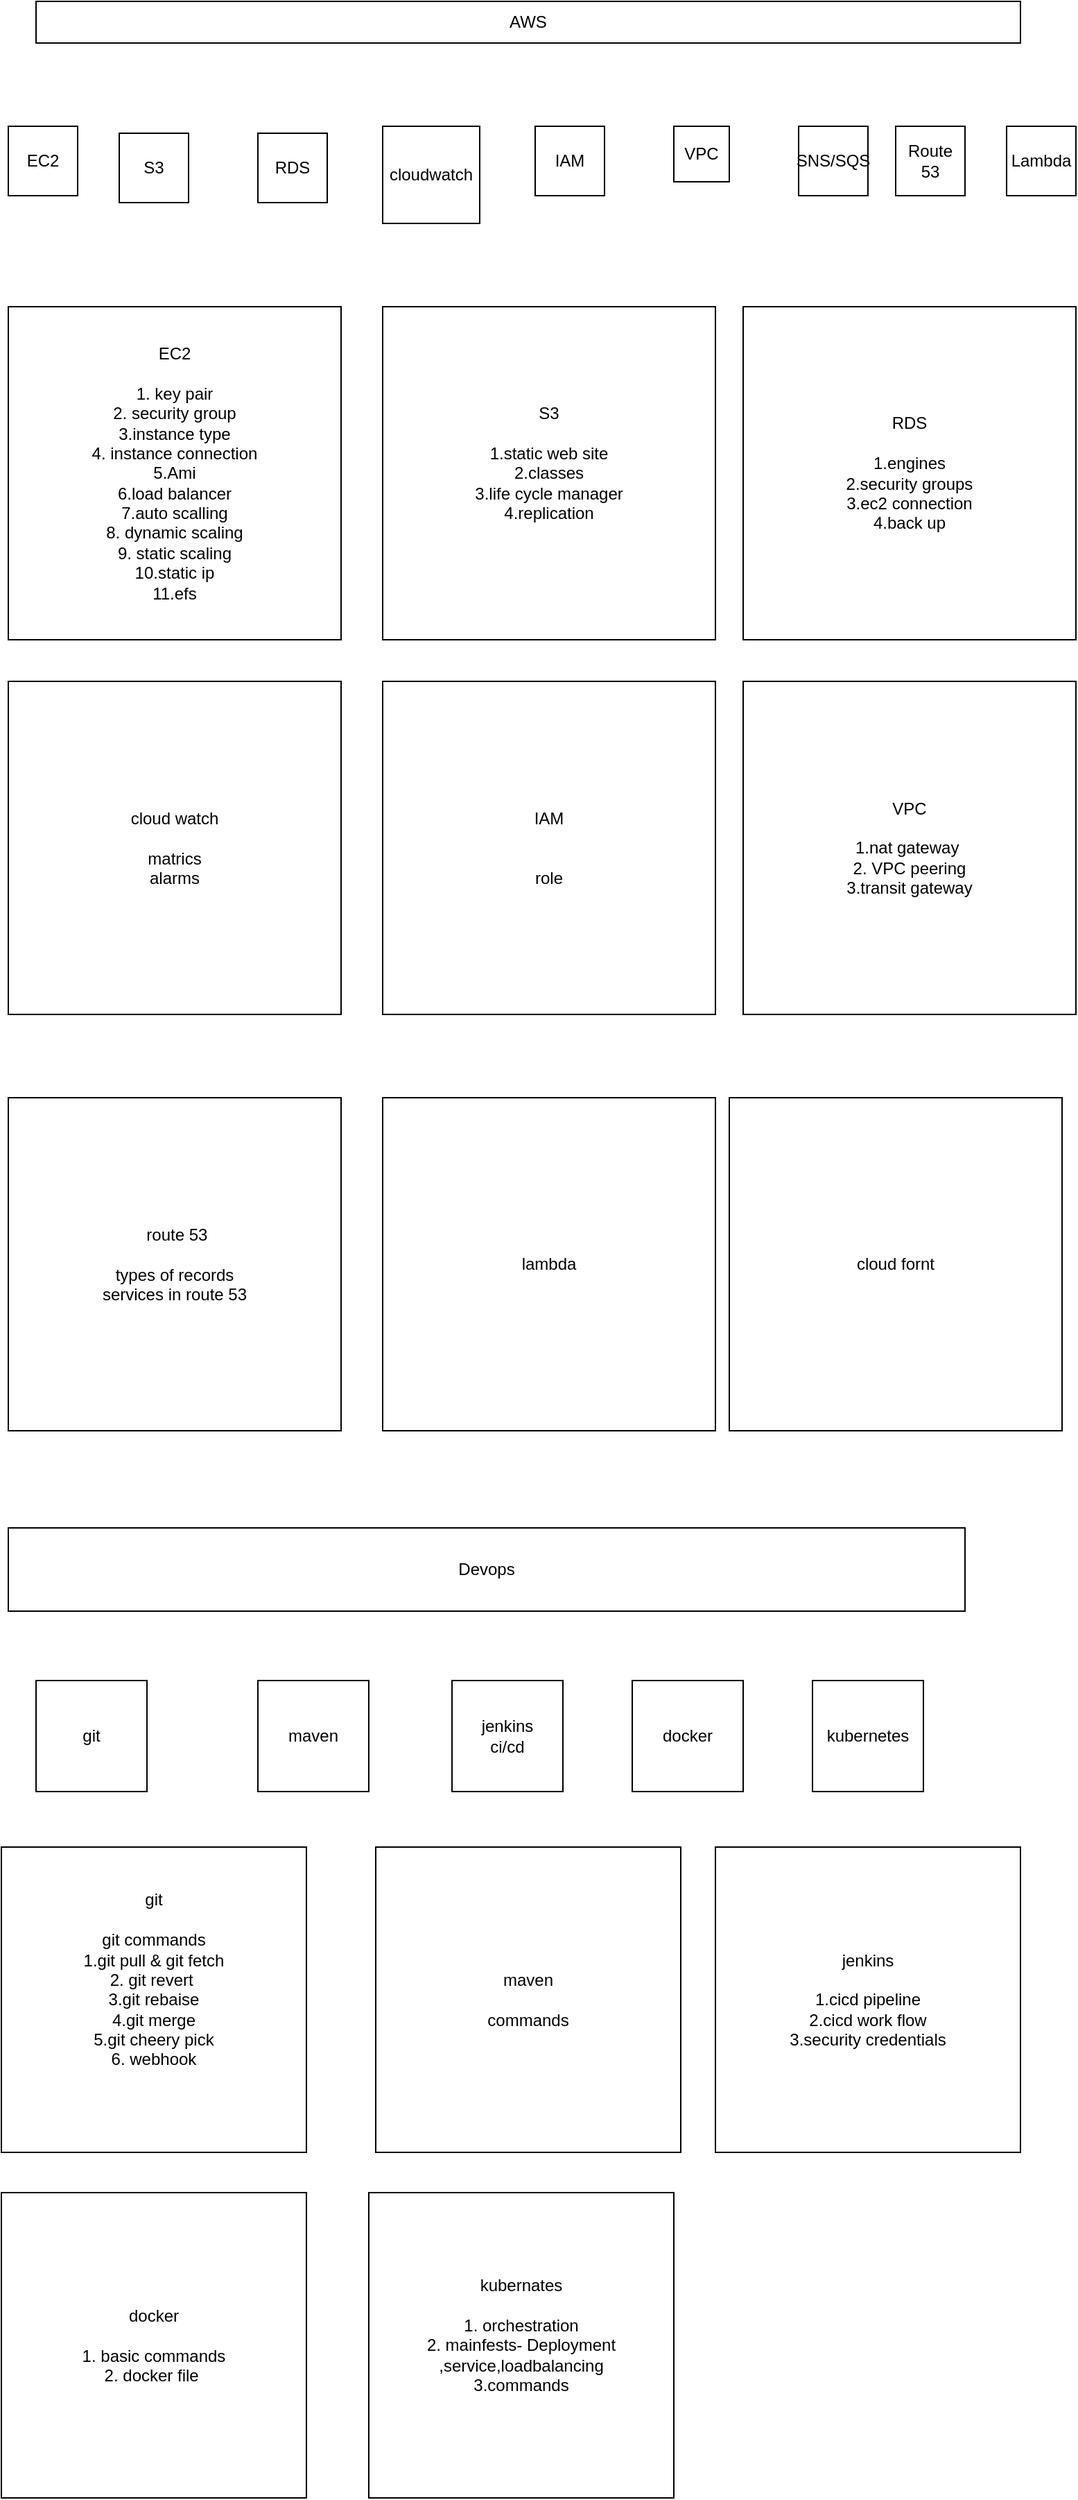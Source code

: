 <mxfile version="26.0.16">
  <diagram name="Page-1" id="kLMIA7rPd0PpB_Dwz23F">
    <mxGraphModel dx="880" dy="1629" grid="1" gridSize="10" guides="1" tooltips="1" connect="1" arrows="1" fold="1" page="1" pageScale="1" pageWidth="827" pageHeight="1169" math="0" shadow="0">
      <root>
        <mxCell id="0" />
        <mxCell id="1" parent="0" />
        <mxCell id="UE5WLC1yD8VHLzUW--mr-2" value="AWS" style="rounded=0;whiteSpace=wrap;html=1;" vertex="1" parent="1">
          <mxGeometry x="60" y="-410" width="710" height="30" as="geometry" />
        </mxCell>
        <mxCell id="UE5WLC1yD8VHLzUW--mr-3" value="EC2" style="whiteSpace=wrap;html=1;aspect=fixed;" vertex="1" parent="1">
          <mxGeometry x="40" y="-320" width="50" height="50" as="geometry" />
        </mxCell>
        <mxCell id="UE5WLC1yD8VHLzUW--mr-4" value="S3" style="whiteSpace=wrap;html=1;aspect=fixed;" vertex="1" parent="1">
          <mxGeometry x="120" y="-315" width="50" height="50" as="geometry" />
        </mxCell>
        <mxCell id="UE5WLC1yD8VHLzUW--mr-5" value="RDS" style="whiteSpace=wrap;html=1;aspect=fixed;" vertex="1" parent="1">
          <mxGeometry x="220" y="-315" width="50" height="50" as="geometry" />
        </mxCell>
        <mxCell id="UE5WLC1yD8VHLzUW--mr-6" value="cloudwatch" style="whiteSpace=wrap;html=1;aspect=fixed;" vertex="1" parent="1">
          <mxGeometry x="310" y="-320" width="70" height="70" as="geometry" />
        </mxCell>
        <mxCell id="UE5WLC1yD8VHLzUW--mr-7" value="IAM" style="whiteSpace=wrap;html=1;aspect=fixed;" vertex="1" parent="1">
          <mxGeometry x="420" y="-320" width="50" height="50" as="geometry" />
        </mxCell>
        <mxCell id="UE5WLC1yD8VHLzUW--mr-8" value="VPC" style="whiteSpace=wrap;html=1;aspect=fixed;" vertex="1" parent="1">
          <mxGeometry x="520" y="-320" width="40" height="40" as="geometry" />
        </mxCell>
        <mxCell id="UE5WLC1yD8VHLzUW--mr-10" value="Lambda" style="whiteSpace=wrap;html=1;aspect=fixed;" vertex="1" parent="1">
          <mxGeometry x="760" y="-320" width="50" height="50" as="geometry" />
        </mxCell>
        <mxCell id="UE5WLC1yD8VHLzUW--mr-11" value="SNS/SQS" style="whiteSpace=wrap;html=1;aspect=fixed;" vertex="1" parent="1">
          <mxGeometry x="610" y="-320" width="50" height="50" as="geometry" />
        </mxCell>
        <mxCell id="UE5WLC1yD8VHLzUW--mr-12" value="Route 53" style="whiteSpace=wrap;html=1;aspect=fixed;" vertex="1" parent="1">
          <mxGeometry x="680" y="-320" width="50" height="50" as="geometry" />
        </mxCell>
        <mxCell id="UE5WLC1yD8VHLzUW--mr-15" value="EC2&lt;div&gt;&lt;br&gt;&lt;/div&gt;&lt;div&gt;1. key pair&lt;/div&gt;&lt;div&gt;2. security group&lt;/div&gt;&lt;div&gt;3.instance type&lt;/div&gt;&lt;div&gt;4. instance connection&lt;/div&gt;&lt;div&gt;5.Ami&lt;/div&gt;&lt;div&gt;6.load balancer&lt;/div&gt;&lt;div&gt;7.auto scalling&lt;/div&gt;&lt;div&gt;8. dynamic scaling&lt;/div&gt;&lt;div&gt;9. static scaling&lt;/div&gt;&lt;div&gt;10.static ip&lt;/div&gt;&lt;div&gt;11.efs&lt;/div&gt;" style="whiteSpace=wrap;html=1;aspect=fixed;" vertex="1" parent="1">
          <mxGeometry x="40" y="-190" width="240" height="240" as="geometry" />
        </mxCell>
        <mxCell id="UE5WLC1yD8VHLzUW--mr-16" value="S3&lt;div&gt;&lt;br&gt;&lt;/div&gt;&lt;div&gt;1.static web site&lt;/div&gt;&lt;div&gt;2.classes&lt;/div&gt;&lt;div&gt;3.life cycle manager&lt;/div&gt;&lt;div&gt;4.replication&lt;/div&gt;&lt;div&gt;&lt;br&gt;&lt;/div&gt;" style="whiteSpace=wrap;html=1;aspect=fixed;" vertex="1" parent="1">
          <mxGeometry x="310" y="-190" width="240" height="240" as="geometry" />
        </mxCell>
        <mxCell id="UE5WLC1yD8VHLzUW--mr-17" value="&lt;div&gt;RDS&lt;/div&gt;&lt;div&gt;&amp;nbsp;&amp;nbsp;&lt;/div&gt;&lt;div&gt;1.engines&lt;/div&gt;&lt;div&gt;2.security groups&lt;/div&gt;&lt;div&gt;3.ec2 connection&lt;/div&gt;&lt;div&gt;4.back up&lt;/div&gt;" style="whiteSpace=wrap;html=1;aspect=fixed;" vertex="1" parent="1">
          <mxGeometry x="570" y="-190" width="240" height="240" as="geometry" />
        </mxCell>
        <mxCell id="UE5WLC1yD8VHLzUW--mr-18" value="cloud watch&lt;div&gt;&lt;br&gt;&lt;/div&gt;&lt;div&gt;matrics&lt;/div&gt;&lt;div&gt;alarms&lt;/div&gt;" style="whiteSpace=wrap;html=1;aspect=fixed;" vertex="1" parent="1">
          <mxGeometry x="40" y="80" width="240" height="240" as="geometry" />
        </mxCell>
        <mxCell id="UE5WLC1yD8VHLzUW--mr-21" value="IAM&lt;div&gt;&lt;br&gt;&lt;/div&gt;&lt;div&gt;&lt;br&gt;&lt;/div&gt;&lt;div&gt;role&lt;/div&gt;" style="whiteSpace=wrap;html=1;aspect=fixed;" vertex="1" parent="1">
          <mxGeometry x="310" y="80" width="240" height="240" as="geometry" />
        </mxCell>
        <mxCell id="UE5WLC1yD8VHLzUW--mr-22" value="VPC&lt;div&gt;&lt;br&gt;&lt;/div&gt;&lt;div&gt;1.nat gateway&amp;nbsp;&lt;/div&gt;&lt;div&gt;2. VPC peering&lt;/div&gt;&lt;div&gt;3.transit gateway&lt;/div&gt;" style="whiteSpace=wrap;html=1;aspect=fixed;" vertex="1" parent="1">
          <mxGeometry x="570" y="80" width="240" height="240" as="geometry" />
        </mxCell>
        <mxCell id="UE5WLC1yD8VHLzUW--mr-34" value="lambda" style="whiteSpace=wrap;html=1;aspect=fixed;" vertex="1" parent="1">
          <mxGeometry x="310" y="380" width="240" height="240" as="geometry" />
        </mxCell>
        <mxCell id="UE5WLC1yD8VHLzUW--mr-35" value="&lt;div&gt;&amp;nbsp;route 53&lt;/div&gt;&lt;div&gt;&lt;br&gt;&lt;/div&gt;&lt;div&gt;types of records&lt;/div&gt;&lt;div&gt;services in route 53&lt;/div&gt;" style="whiteSpace=wrap;html=1;aspect=fixed;" vertex="1" parent="1">
          <mxGeometry x="40" y="380" width="240" height="240" as="geometry" />
        </mxCell>
        <mxCell id="UE5WLC1yD8VHLzUW--mr-36" value="Devops" style="rounded=0;whiteSpace=wrap;html=1;" vertex="1" parent="1">
          <mxGeometry x="40" y="690" width="690" height="60" as="geometry" />
        </mxCell>
        <mxCell id="UE5WLC1yD8VHLzUW--mr-37" value="jenkins&lt;div&gt;ci/cd&lt;/div&gt;" style="whiteSpace=wrap;html=1;aspect=fixed;" vertex="1" parent="1">
          <mxGeometry x="360" y="800" width="80" height="80" as="geometry" />
        </mxCell>
        <mxCell id="UE5WLC1yD8VHLzUW--mr-38" value="docker" style="whiteSpace=wrap;html=1;aspect=fixed;" vertex="1" parent="1">
          <mxGeometry x="490" y="800" width="80" height="80" as="geometry" />
        </mxCell>
        <mxCell id="UE5WLC1yD8VHLzUW--mr-39" value="maven" style="whiteSpace=wrap;html=1;aspect=fixed;" vertex="1" parent="1">
          <mxGeometry x="220" y="800" width="80" height="80" as="geometry" />
        </mxCell>
        <mxCell id="UE5WLC1yD8VHLzUW--mr-40" value="git" style="whiteSpace=wrap;html=1;aspect=fixed;" vertex="1" parent="1">
          <mxGeometry x="60" y="800" width="80" height="80" as="geometry" />
        </mxCell>
        <mxCell id="UE5WLC1yD8VHLzUW--mr-41" value="kubernetes" style="whiteSpace=wrap;html=1;aspect=fixed;" vertex="1" parent="1">
          <mxGeometry x="620" y="800" width="80" height="80" as="geometry" />
        </mxCell>
        <mxCell id="UE5WLC1yD8VHLzUW--mr-43" value="git&lt;div&gt;&lt;br&gt;&lt;/div&gt;&lt;div&gt;git commands&lt;/div&gt;&lt;div&gt;1.git pull &amp;amp; git fetch&lt;/div&gt;&lt;div&gt;2. git revert&amp;nbsp;&lt;/div&gt;&lt;div&gt;3.git rebaise&lt;/div&gt;&lt;div&gt;4.git merge&lt;/div&gt;&lt;div&gt;5.git cheery pick&lt;/div&gt;&lt;div&gt;6. webhook&lt;/div&gt;&lt;div&gt;&lt;br&gt;&lt;/div&gt;&lt;div&gt;&lt;br&gt;&lt;/div&gt;" style="whiteSpace=wrap;html=1;aspect=fixed;" vertex="1" parent="1">
          <mxGeometry x="35" y="920" width="220" height="220" as="geometry" />
        </mxCell>
        <mxCell id="UE5WLC1yD8VHLzUW--mr-44" value="&lt;div&gt;maven&lt;/div&gt;&lt;div&gt;&lt;br&gt;&lt;/div&gt;&lt;div&gt;commands&lt;span style=&quot;color: rgba(0, 0, 0, 0); font-family: monospace; font-size: 0px; text-align: start; text-wrap-mode: nowrap; background-color: transparent;&quot;&gt;%3CmxGraphModel%3E%3Croot%3E%3CmxCell%20id%3D%220%22%2F%3E%3CmxCell%20id%3D%221%22%20parent%3D%220%22%2F%3E%3CmxCell%20id%3D%222%22%20value%3D%22git%26lt%3Bdiv%26gt%3B%26lt%3Bbr%26gt%3B%26lt%3B%2Fdiv%26gt%3B%26lt%3Bdiv%26gt%3Bgit%20commands%26lt%3B%2Fdiv%26gt%3B%26lt%3Bdiv%26gt%3B1.git%20pull%20%26amp%3Bamp%3B%20git%20fetch%26lt%3B%2Fdiv%26gt%3B%26lt%3Bdiv%26gt%3B2.%20git%20revert%26amp%3Bnbsp%3B%26lt%3B%2Fdiv%26gt%3B%26lt%3Bdiv%26gt%3B3.git%20rebaise%26lt%3B%2Fdiv%26gt%3B%26lt%3Bdiv%26gt%3B4.git%20merge%26lt%3B%2Fdiv%26gt%3B%26lt%3Bdiv%26gt%3B5.git%20cheery%20pick%26lt%3B%2Fdiv%26gt%3B%26lt%3Bdiv%26gt%3B6.%20webhook%26lt%3B%2Fdiv%26gt%3B%26lt%3Bdiv%26gt%3B%26lt%3Bbr%26gt%3B%26lt%3B%2Fdiv%26gt%3B%26lt%3Bdiv%26gt%3B%26lt%3Bbr%26gt%3B%26lt%3B%2Fdiv%26gt%3B%22%20style%3D%22whiteSpace%3Dwrap%3Bhtml%3D1%3Baspect%3Dfixed%3B%22%20vertex%3D%221%22%20parent%3D%221%22%3E%3CmxGeometry%20x%3D%2235%22%20y%3D%22920%22%20width%3D%22220%22%20height%3D%22220%22%20as%3D%22geometry%22%2F%3E%3C%2FmxCell%3E%3C%2Froot%3E%3C%2FmxGraphModel%3E&lt;/span&gt;&lt;span style=&quot;color: rgba(0, 0, 0, 0); font-family: monospace; font-size: 0px; text-align: start; text-wrap-mode: nowrap; background-color: transparent;&quot;&gt;%3CmxGraphModel%3E%3Croot%3E%3CmxCell%20id%3D%220%22%2F%3E%3CmxCell%20id%3D%221%22%20parent%3D%220%22%2F%3E%3CmxCell%20id%3D%222%22%20value%3D%22git%26lt%3Bdiv%26gt%3B%26lt%3Bbr%26gt%3B%26lt%3B%2Fdiv%26gt%3B%26lt%3Bdiv%26gt%3Bgit%20commands%26lt%3B%2Fdiv%26gt%3B%26lt%3Bdiv%26gt%3B1.git%20pull%20%26amp%3Bamp%3B%20git%20fetch%26lt%3B%2Fdiv%26gt%3B%26lt%3Bdiv%26gt%3B2.%20git%20revert%26amp%3Bnbsp%3B%26lt%3B%2Fdiv%26gt%3B%26lt%3Bdiv%26gt%3B3.git%20rebaise%26lt%3B%2Fdiv%26gt%3B%26lt%3Bdiv%26gt%3B4.git%20merge%26lt%3B%2Fdiv%26gt%3B%26lt%3Bdiv%26gt%3B5.git%20cheery%20pick%26lt%3B%2Fdiv%26gt%3B%26lt%3Bdiv%26gt%3B6.%20webhook%26lt%3B%2Fdiv%26gt%3B%26lt%3Bdiv%26gt%3B%26lt%3Bbr%26gt%3B%26lt%3B%2Fdiv%26gt%3B%26lt%3Bdiv%26gt%3B%26lt%3Bbr%26gt%3B%26lt%3B%2Fdiv%26gt%3B%22%20style%3D%22whiteSpace%3Dwrap%3Bhtml%3D1%3Baspect%3Dfixed%3B%22%20vertex%3D%221%22%20parent%3D%221%22%3E%3CmxGeometry%20x%3D%2235%22%20y%3D%22920%22%20width%3D%22220%22%20height%3D%22220%22%20as%3D%22geometry%22%2F%3E%3C%2FmxCell%3E%3C%2Froot%3E%3C%2FmxGraphModel%3Ec&lt;/span&gt;&lt;span style=&quot;color: rgba(0, 0, 0, 0); font-family: monospace; font-size: 0px; text-align: start; text-wrap-mode: nowrap; background-color: transparent;&quot;&gt;%3CmxGraphModel%3E%3Croot%3E%3CmxCell%20id%3D%220%22%2F%3E%3CmxCell%20id%3D%221%22%20parent%3D%220%22%2F%3E%3CmxCell%20id%3D%222%22%20value%3D%22git%26lt%3Bdiv%26gt%3B%26lt%3Bbr%26gt%3B%26lt%3B%2Fdiv%26gt%3B%26lt%3Bdiv%26gt%3Bgit%20commands%26lt%3B%2Fdiv%26gt%3B%26lt%3Bdiv%26gt%3B1.git%20pull%20%26amp%3Bamp%3B%20git%20fetch%26lt%3B%2Fdiv%26gt%3B%26lt%3Bdiv%26gt%3B2.%20git%20revert%26amp%3Bnbsp%3B%26lt%3B%2Fdiv%26gt%3B%26lt%3Bdiv%26gt%3B3.git%20rebaise%26lt%3B%2Fdiv%26gt%3B%26lt%3Bdiv%26gt%3B4.git%20merge%26lt%3B%2Fdiv%26gt%3B%26lt%3Bdiv%26gt%3B5.git%20cheery%20pick%26lt%3B%2Fdiv%26gt%3B%26lt%3Bdiv%26gt%3B6.%20webhook%26lt%3B%2Fdiv%26gt%3B%26lt%3Bdiv%26gt%3B%26lt%3Bbr%26gt%3B%26lt%3B%2Fdiv%26gt%3B%26lt%3Bdiv%26gt%3B%26lt%3Bbr%26gt%3B%26lt%3B%2Fdiv%26gt%3B%22%20style%3D%22whiteSpace%3Dwrap%3Bhtml%3D1%3Baspect%3Dfixed%3B%22%20vertex%3D%221%22%20parent%3D%221%22%3E%3CmxGeometry%20x%3D%2235%22%20y%3D%22920%22%20width%3D%22220%22%20height%3D%22220%22%20as%3D%22geometry%22%2F%3E%3C%2FmxCell%3E%3C%2Froot%3E%3C%2FmxGraphModel%3E&lt;/span&gt;&lt;/div&gt;" style="whiteSpace=wrap;html=1;aspect=fixed;" vertex="1" parent="1">
          <mxGeometry x="305" y="920" width="220" height="220" as="geometry" />
        </mxCell>
        <mxCell id="UE5WLC1yD8VHLzUW--mr-45" value="jenkins&lt;div&gt;&lt;br&gt;&lt;/div&gt;&lt;div&gt;1.cicd pipeline&lt;/div&gt;&lt;div&gt;2.cicd work flow&lt;/div&gt;&lt;div&gt;3.security credentials&lt;/div&gt;" style="whiteSpace=wrap;html=1;aspect=fixed;" vertex="1" parent="1">
          <mxGeometry x="550" y="920" width="220" height="220" as="geometry" />
        </mxCell>
        <mxCell id="UE5WLC1yD8VHLzUW--mr-46" value="docker&lt;div&gt;&lt;br&gt;&lt;/div&gt;&lt;div&gt;1. basic commands&lt;/div&gt;&lt;div&gt;2. docker file&amp;nbsp;&lt;/div&gt;" style="whiteSpace=wrap;html=1;aspect=fixed;fontStyle=0" vertex="1" parent="1">
          <mxGeometry x="35" y="1169" width="220" height="220" as="geometry" />
        </mxCell>
        <mxCell id="UE5WLC1yD8VHLzUW--mr-47" value="kubernates&lt;div&gt;&lt;br&gt;&lt;/div&gt;&lt;div&gt;1. orchestration&lt;/div&gt;&lt;div&gt;2. mainfests- Deployment ,service,loadbalancing&lt;/div&gt;&lt;div&gt;&lt;span style=&quot;background-color: transparent; color: light-dark(rgb(0, 0, 0), rgb(255, 255, 255));&quot;&gt;3.commands&lt;/span&gt;&lt;/div&gt;&lt;div&gt;&lt;br&gt;&lt;/div&gt;" style="whiteSpace=wrap;html=1;aspect=fixed;" vertex="1" parent="1">
          <mxGeometry x="300" y="1169" width="220" height="220" as="geometry" />
        </mxCell>
        <mxCell id="UE5WLC1yD8VHLzUW--mr-48" value="cloud fornt" style="whiteSpace=wrap;html=1;aspect=fixed;" vertex="1" parent="1">
          <mxGeometry x="560" y="380" width="240" height="240" as="geometry" />
        </mxCell>
      </root>
    </mxGraphModel>
  </diagram>
</mxfile>
